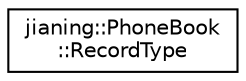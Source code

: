 digraph "Graphical Class Hierarchy"
{
 // LATEX_PDF_SIZE
  edge [fontname="Helvetica",fontsize="10",labelfontname="Helvetica",labelfontsize="10"];
  node [fontname="Helvetica",fontsize="10",shape=record];
  rankdir="LR";
  Node0 [label="jianing::PhoneBook\l::RecordType",height=0.2,width=0.4,color="black", fillcolor="white", style="filled",URL="$structjianing_1_1_phone_book_1_1_record_type.html",tooltip=" "];
}
